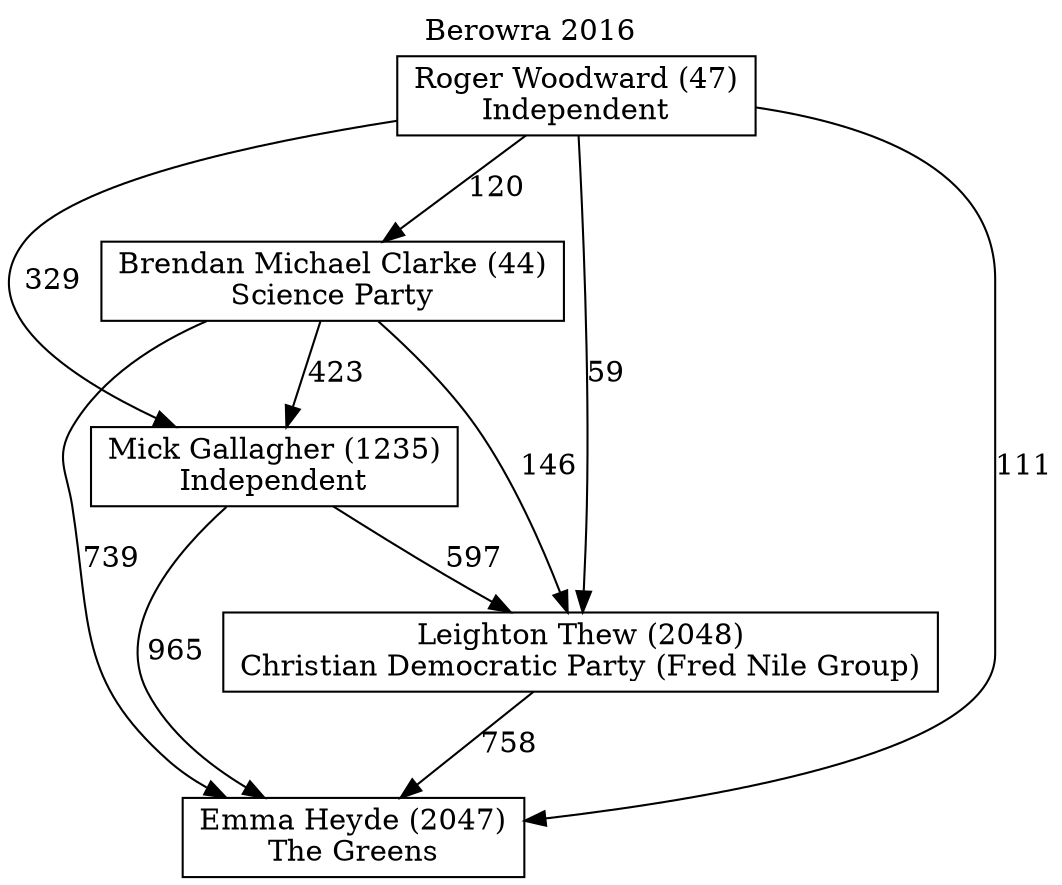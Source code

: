 // House preference flow
digraph "Emma Heyde (2047)_Berowra_2016" {
	graph [label="Berowra 2016" labelloc=t mclimit=10]
	node [shape=box]
	"Emma Heyde (2047)" [label="Emma Heyde (2047)
The Greens"]
	"Leighton Thew (2048)" [label="Leighton Thew (2048)
Christian Democratic Party (Fred Nile Group)"]
	"Mick Gallagher (1235)" [label="Mick Gallagher (1235)
Independent"]
	"Brendan Michael Clarke (44)" [label="Brendan Michael Clarke (44)
Science Party"]
	"Roger Woodward (47)" [label="Roger Woodward (47)
Independent"]
	"Emma Heyde (2047)" [label="Emma Heyde (2047)
The Greens"]
	"Mick Gallagher (1235)" [label="Mick Gallagher (1235)
Independent"]
	"Brendan Michael Clarke (44)" [label="Brendan Michael Clarke (44)
Science Party"]
	"Roger Woodward (47)" [label="Roger Woodward (47)
Independent"]
	"Emma Heyde (2047)" [label="Emma Heyde (2047)
The Greens"]
	"Brendan Michael Clarke (44)" [label="Brendan Michael Clarke (44)
Science Party"]
	"Roger Woodward (47)" [label="Roger Woodward (47)
Independent"]
	"Emma Heyde (2047)" [label="Emma Heyde (2047)
The Greens"]
	"Roger Woodward (47)" [label="Roger Woodward (47)
Independent"]
	"Roger Woodward (47)" [label="Roger Woodward (47)
Independent"]
	"Brendan Michael Clarke (44)" [label="Brendan Michael Clarke (44)
Science Party"]
	"Roger Woodward (47)" [label="Roger Woodward (47)
Independent"]
	"Roger Woodward (47)" [label="Roger Woodward (47)
Independent"]
	"Mick Gallagher (1235)" [label="Mick Gallagher (1235)
Independent"]
	"Brendan Michael Clarke (44)" [label="Brendan Michael Clarke (44)
Science Party"]
	"Roger Woodward (47)" [label="Roger Woodward (47)
Independent"]
	"Mick Gallagher (1235)" [label="Mick Gallagher (1235)
Independent"]
	"Roger Woodward (47)" [label="Roger Woodward (47)
Independent"]
	"Roger Woodward (47)" [label="Roger Woodward (47)
Independent"]
	"Brendan Michael Clarke (44)" [label="Brendan Michael Clarke (44)
Science Party"]
	"Roger Woodward (47)" [label="Roger Woodward (47)
Independent"]
	"Roger Woodward (47)" [label="Roger Woodward (47)
Independent"]
	"Leighton Thew (2048)" [label="Leighton Thew (2048)
Christian Democratic Party (Fred Nile Group)"]
	"Mick Gallagher (1235)" [label="Mick Gallagher (1235)
Independent"]
	"Brendan Michael Clarke (44)" [label="Brendan Michael Clarke (44)
Science Party"]
	"Roger Woodward (47)" [label="Roger Woodward (47)
Independent"]
	"Leighton Thew (2048)" [label="Leighton Thew (2048)
Christian Democratic Party (Fred Nile Group)"]
	"Brendan Michael Clarke (44)" [label="Brendan Michael Clarke (44)
Science Party"]
	"Roger Woodward (47)" [label="Roger Woodward (47)
Independent"]
	"Leighton Thew (2048)" [label="Leighton Thew (2048)
Christian Democratic Party (Fred Nile Group)"]
	"Roger Woodward (47)" [label="Roger Woodward (47)
Independent"]
	"Roger Woodward (47)" [label="Roger Woodward (47)
Independent"]
	"Brendan Michael Clarke (44)" [label="Brendan Michael Clarke (44)
Science Party"]
	"Roger Woodward (47)" [label="Roger Woodward (47)
Independent"]
	"Roger Woodward (47)" [label="Roger Woodward (47)
Independent"]
	"Mick Gallagher (1235)" [label="Mick Gallagher (1235)
Independent"]
	"Brendan Michael Clarke (44)" [label="Brendan Michael Clarke (44)
Science Party"]
	"Roger Woodward (47)" [label="Roger Woodward (47)
Independent"]
	"Mick Gallagher (1235)" [label="Mick Gallagher (1235)
Independent"]
	"Roger Woodward (47)" [label="Roger Woodward (47)
Independent"]
	"Roger Woodward (47)" [label="Roger Woodward (47)
Independent"]
	"Brendan Michael Clarke (44)" [label="Brendan Michael Clarke (44)
Science Party"]
	"Roger Woodward (47)" [label="Roger Woodward (47)
Independent"]
	"Roger Woodward (47)" [label="Roger Woodward (47)
Independent"]
	"Leighton Thew (2048)" -> "Emma Heyde (2047)" [label=758]
	"Mick Gallagher (1235)" -> "Leighton Thew (2048)" [label=597]
	"Brendan Michael Clarke (44)" -> "Mick Gallagher (1235)" [label=423]
	"Roger Woodward (47)" -> "Brendan Michael Clarke (44)" [label=120]
	"Mick Gallagher (1235)" -> "Emma Heyde (2047)" [label=965]
	"Brendan Michael Clarke (44)" -> "Emma Heyde (2047)" [label=739]
	"Roger Woodward (47)" -> "Emma Heyde (2047)" [label=111]
	"Roger Woodward (47)" -> "Mick Gallagher (1235)" [label=329]
	"Brendan Michael Clarke (44)" -> "Leighton Thew (2048)" [label=146]
	"Roger Woodward (47)" -> "Leighton Thew (2048)" [label=59]
}
